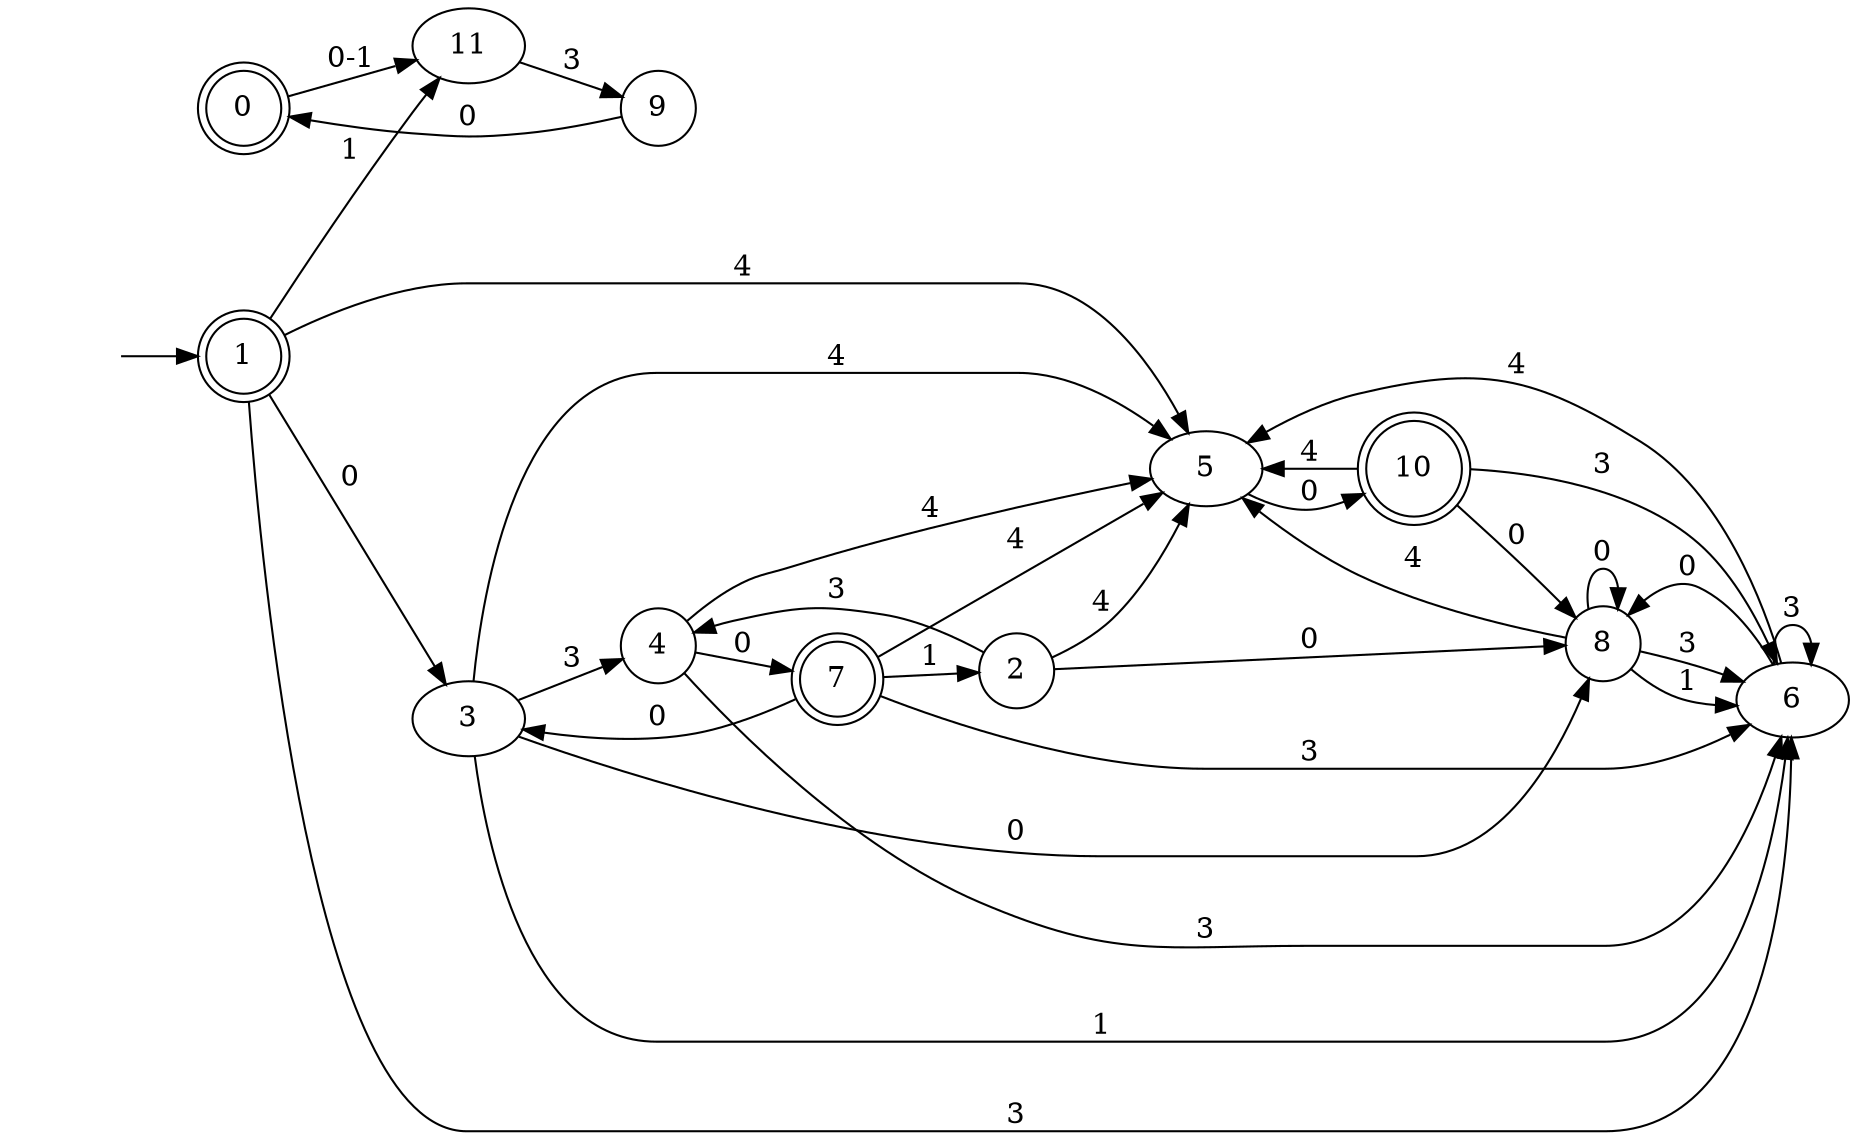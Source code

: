 digraph Automaton {
  rankdir = LR;
0 [shape=doublecircle]; 
  0 -> 11 [label="0-1"];
1 [shape=doublecircle]; 
  initial [shape=plaintext,label=""];
  initial -> 1
  1 -> 3 [label="0"];
  1 -> 5 [label="4"];
  1 -> 11 [label="1"];
  1 -> 6 [label="3"];
node [shape=circle];
  2 -> 8 [label="0"];
  2 -> 5 [label="4"];
  2 -> 4 [label="3"];
node [shape=circle];
  3 -> 8 [label="0"];
  3 -> 5 [label="4"];
  3 -> 6 [label="1"];
  3 -> 4 [label="3"];
node [shape=circle];
  4 -> 7 [label="0"];
  4 -> 5 [label="4"];
  4 -> 6 [label="3"];
node [shape=circle];
  5 -> 10 [label="0"];
node [shape=circle];
  6 -> 8 [label="0"];
  6 -> 5 [label="4"];
  6 -> 6 [label="3"];
7 [shape=doublecircle]; 
  7 -> 3 [label="0"];
  7 -> 5 [label="4"];
  7 -> 2 [label="1"];
  7 -> 6 [label="3"];
node [shape=circle];
  8 -> 8 [label="0"];
  8 -> 5 [label="4"];
  8 -> 6 [label="1"];
  8 -> 6 [label="3"];
node [shape=circle];
  9 -> 0 [label="0"];
10 [shape=doublecircle]; 
  10 -> 8 [label="0"];
  10 -> 5 [label="4"];
  10 -> 6 [label="3"];
node [shape=circle];
  11 -> 9 [label="3"];
}

